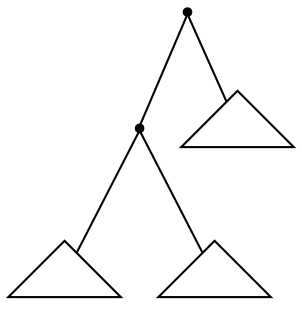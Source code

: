 digraph G {
  edge [dir=none];
  a [shape=point];
  b [shape=point];
  c [shape=triangle,label=""];
  d [shape=triangle,label=""];
  e [shape=triangle,label=""];
  a -> {b;c};
  b -> {d;e};
}
